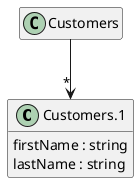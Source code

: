 @startuml
hide <<Method>> circle
hide empty methods
hide empty fields
set namespaceSeparator none

class "Customers.1" {
  firstName : string
  lastName : string
}

class "Customers" {
}

"Customers" --> "*" "Customers.1"

@enduml